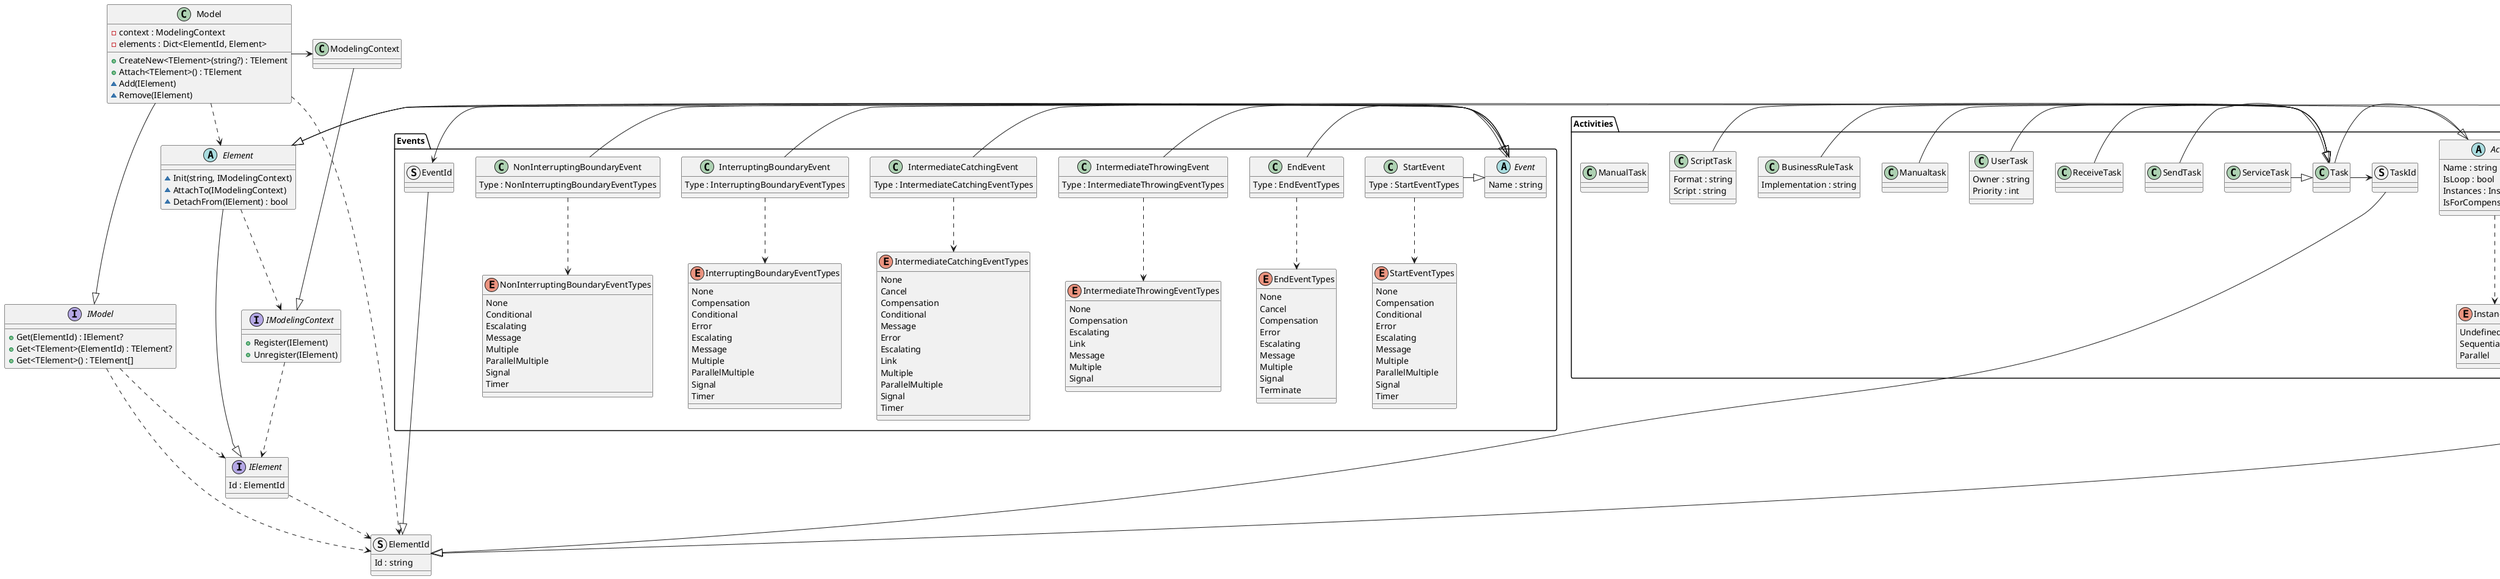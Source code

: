 @startuml

struct ElementId {
    Id : string
}

interface IElement {
    Id : ElementId
}

IElement ..> ElementId

abstract class Element
{
    ~ Init(string, IModelingContext)
    ~ AttachTo(IModelingContext)
    ~ DetachFrom(IElement) : bool
}

Element -|> IElement
Element ..> IModelingContext

interface IModel {
    + Get(ElementId) : IElement?
    + Get<TElement>(ElementId) : TElement?
    + Get<TElement>() : TElement[]
}

IModel ..> ElementId
IModel ..> IElement

interface IModelingContext {
    + Register(IElement)
    + Unregister(IElement)
}

IModelingContext ..> IElement

class ModelingContext

ModelingContext -|> IModelingContext

class Model {
    - context : ModelingContext
    - elements : Dict<ElementId, Element>

    + CreateNew<TElement>(string?) : TElement
    + Attach<TElement>() : TElement
    ~ Add(IElement)
    ~ Remove(IElement)
}

Model -|> IModel
Model -> ModelingContext
Model ..> ElementId
Model ..> Element

package Events {

    abstract class Event {
        Name : string
    }

    struct EventId
    EventId -|> ElementId

    Event -|> Element
    Event -> EventId

    class StartEvent {
        Type : StartEventTypes
    }

    enum StartEventTypes {
        None
        Compensation
        Conditional
        Error
        Escalating
        Message
        Multiple
        ParallelMultiple
        Signal
        Timer
    }

    StartEvent -|> Event
    StartEvent ..> StartEventTypes

    class EndEvent {
        Type : EndEventTypes
    }

    enum EndEventTypes {
        None
        Cancel
        Compensation
        Error
        Escalating
        Message
        Multiple
        Signal
        Terminate
    }

    EndEvent -|> Event
    EndEvent ..> EndEventTypes

    class IntermediateThrowingEvent {
        Type : IntermediateThrowingEventTypes
    }

    enum IntermediateThrowingEventTypes {
        None
        Compensation
        Escalating
        Link
        Message
        Multiple
        Signal
    }

    IntermediateThrowingEvent -|> Event
    IntermediateThrowingEvent ..> IntermediateThrowingEventTypes

    class IntermediateCatchingEvent {
        Type : IntermediateCatchingEventTypes
    }

    enum IntermediateCatchingEventTypes {
        None
        Cancel
        Compensation
        Conditional
        Message
        Error
        Escalating
        Link
        Multiple
        ParallelMultiple
        Signal
        Timer
    }

    IntermediateCatchingEvent -|> Event
    IntermediateCatchingEvent ..> IntermediateCatchingEventTypes

    class InterruptingBoundaryEvent {
        Type : InterruptingBoundaryEventTypes
    }

    enum InterruptingBoundaryEventTypes {
        None
        Compensation
        Conditional
        Error
        Escalating
        Message
        Multiple
        ParallelMultiple
        Signal
        Timer
    }

    InterruptingBoundaryEvent -|> Event
    InterruptingBoundaryEvent ..> InterruptingBoundaryEventTypes

    class NonInterruptingBoundaryEvent {
        Type : NonInterruptingBoundaryEventTypes
    }

    enum NonInterruptingBoundaryEventTypes {
        None
        Conditional
        Escalating
        Message
        Multiple
        ParallelMultiple
        Signal
        Timer
    }

    NonInterruptingBoundaryEvent -|> Event
    NonInterruptingBoundaryEvent ..> NonInterruptingBoundaryEventTypes

}

package Activities {

    abstract class Activity {
        Name : string
        IsLoop : bool
        Instances : InstanceTypes
        IsForCompensation : bool
    }

    enum InstanceTypes {
        Undefined
        Sequential
        Parallel
    }

    Activity -|> Element
    Activity ..> InstanceTypes

    class Task

    struct TaskId
    TaskId -|> ElementId

    Task -|> Activity
    Task -> TaskId

    class ServiceTask

    ServiceTask -|> Task

    class SendTask

    SendTask -|> Task

    class ReceiveTask

    ReceiveTask -|> Task

    class UserTask {
        Owner : string
        Priority : int
    }

    UserTask -|> Task

    class ManualTask

    Manualtask -|> Task

    class BusinessRuleTask {
        Implementation : string
    }

    BusinessRuleTask -|> Task

    class ScriptTask {
        Format : string
        Script : string
    }

    ScriptTask -|> Task

}

package Gateways {

    abstract class Gateway {
        Decision : string
    }

    struct GatewayId
    GatewayId -|> ElementId

    Gateway -|> Element
    Gateway -> GatewayId

    class ExclusiveGateway

    ExclusiveGateway -|> Gateway

    class EventBasedGateway

    EventBasedGateway -|> Gateway

    class ParallelEventBasedGateway

    ParallelEventBasedGateway -|> EventBasedGateway

    class InclusiveGateway

    InclusiveGateway -|> Gateway

    class ComplexGateway

    ComplexGateway -|> Gateway

    class ParallelGateway

    ParallelGateway -|> Gateway

}

@enduml
